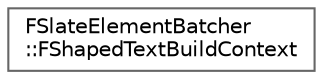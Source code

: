digraph "Graphical Class Hierarchy"
{
 // INTERACTIVE_SVG=YES
 // LATEX_PDF_SIZE
  bgcolor="transparent";
  edge [fontname=Helvetica,fontsize=10,labelfontname=Helvetica,labelfontsize=10];
  node [fontname=Helvetica,fontsize=10,shape=box,height=0.2,width=0.4];
  rankdir="LR";
  Node0 [id="Node000000",label="FSlateElementBatcher\l::FShapedTextBuildContext",height=0.2,width=0.4,color="grey40", fillcolor="white", style="filled",URL="$dd/df5/structFSlateElementBatcher_1_1FShapedTextBuildContext.html",tooltip=" "];
}
